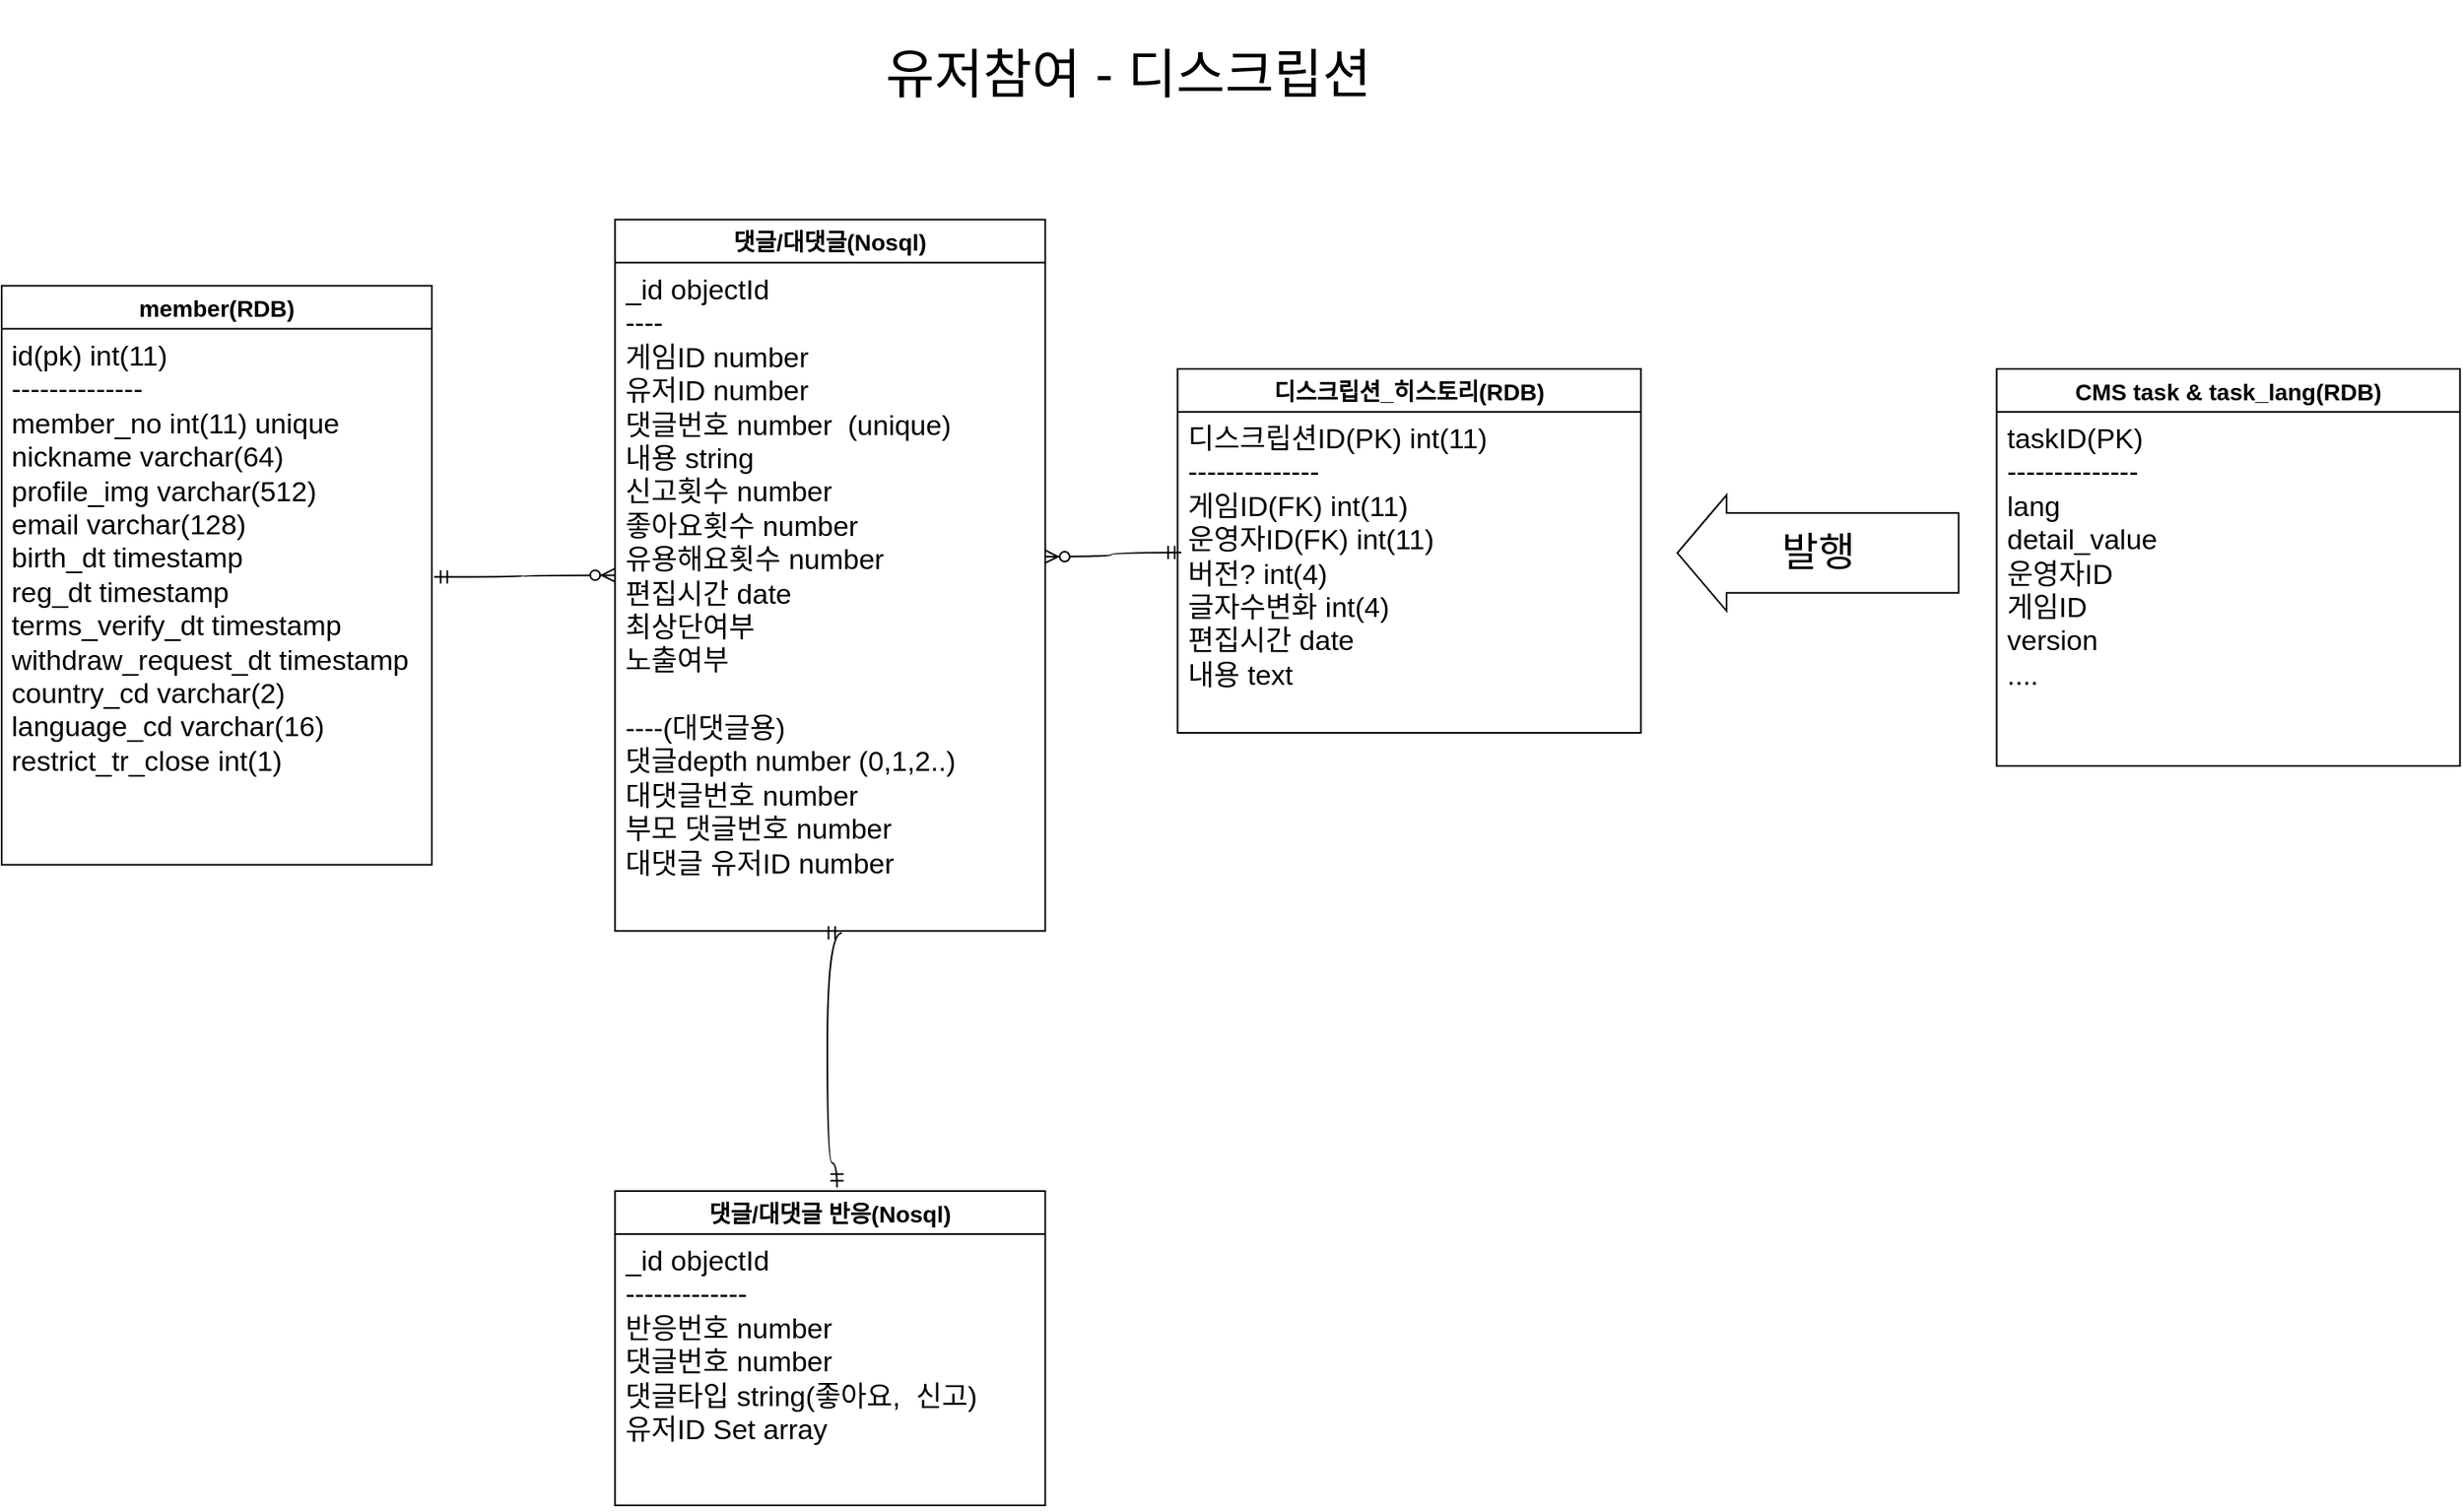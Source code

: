 <mxfile version="21.3.5" type="github">
  <diagram name="페이지-1" id="wMU4Spr5B8NG2VynbrcT">
    <mxGraphModel dx="6396" dy="-413" grid="1" gridSize="10" guides="1" tooltips="1" connect="1" arrows="1" fold="1" page="1" pageScale="1" pageWidth="827" pageHeight="1169" math="0" shadow="0">
      <root>
        <mxCell id="0" />
        <mxCell id="1" parent="0" />
        <mxCell id="kOj9zgRLDcuydEbsRaON-1" value="&lt;span style=&quot;font-size: 32px;&quot;&gt;유저참여 - 디스크립션&lt;/span&gt;" style="text;html=1;strokeColor=none;fillColor=none;align=center;verticalAlign=middle;whiteSpace=wrap;rounded=0;" vertex="1" parent="1">
          <mxGeometry x="-4424.31" y="1920" width="510" height="90" as="geometry" />
        </mxCell>
        <mxCell id="kOj9zgRLDcuydEbsRaON-2" value="댓글/대댓글(Nosql)" style="swimlane;fontStyle=1;childLayout=stackLayout;horizontal=1;startSize=26;horizontalStack=0;resizeParent=1;resizeParentMax=0;resizeLast=0;collapsible=1;marginBottom=0;align=center;fontSize=14;" vertex="1" parent="1">
          <mxGeometry x="-4479.31" y="2052.73" width="260" height="430" as="geometry" />
        </mxCell>
        <mxCell id="kOj9zgRLDcuydEbsRaON-3" value="&lt;div&gt;_id objectId&lt;/div&gt;&lt;div&gt;----&lt;/div&gt;&lt;div&gt;게임ID number&amp;nbsp;&lt;/div&gt;&lt;div&gt;유저ID number&amp;nbsp;&lt;/div&gt;&lt;div&gt;댓글번호 number&amp;nbsp;&amp;nbsp;(unique)&lt;/div&gt;&lt;div&gt;내용 string&lt;/div&gt;&lt;div&gt;신고횟수 number&lt;/div&gt;&lt;div&gt;좋아요횟수 number&lt;/div&gt;&lt;div&gt;유용해요횟수 number&lt;/div&gt;&lt;div&gt;편집시간 date&lt;/div&gt;&lt;div&gt;최상단여부&lt;/div&gt;&lt;div&gt;노출여부&lt;/div&gt;&lt;div&gt;&lt;br&gt;&lt;/div&gt;&lt;div&gt;----(대댓글용)&lt;/div&gt;&lt;div&gt;댓글depth number (0,1,2..)&lt;/div&gt;&lt;div&gt;대댓글번호 number&lt;/div&gt;&lt;div&gt;부모 댓글번호 number&lt;/div&gt;&lt;div&gt;대댓글 유저ID number&lt;/div&gt;" style="text;strokeColor=none;fillColor=none;spacingLeft=4;spacingRight=4;overflow=hidden;rotatable=0;points=[[0,0.5],[1,0.5]];portConstraint=eastwest;fontSize=17;whiteSpace=wrap;html=1;verticalAlign=top;spacingTop=0;horizontal=1;" vertex="1" parent="kOj9zgRLDcuydEbsRaON-2">
          <mxGeometry y="26" width="260" height="404" as="geometry" />
        </mxCell>
        <mxCell id="kOj9zgRLDcuydEbsRaON-4" value="디스크립션_히스토리(RDB)" style="swimlane;fontStyle=1;childLayout=stackLayout;horizontal=1;startSize=26;horizontalStack=0;resizeParent=1;resizeParentMax=0;resizeLast=0;collapsible=1;marginBottom=0;align=center;fontSize=14;" vertex="1" parent="1">
          <mxGeometry x="-4139.31" y="2143" width="280" height="220" as="geometry" />
        </mxCell>
        <mxCell id="kOj9zgRLDcuydEbsRaON-5" value="디스크립션ID(PK) int(11)&lt;br&gt;--------------&lt;br&gt;게임ID(FK) int(11)&lt;br&gt;운영자ID(FK) int(11)&lt;br&gt;버전? int(4)&lt;br style=&quot;border-color: var(--border-color);&quot;&gt;글자수변화 int(4)&lt;br&gt;편집시간 date&lt;br style=&quot;border-color: var(--border-color);&quot;&gt;내용 text" style="text;strokeColor=none;fillColor=none;spacingLeft=4;spacingRight=4;overflow=hidden;rotatable=0;points=[[0,0.5],[1,0.5]];portConstraint=eastwest;fontSize=17;whiteSpace=wrap;html=1;verticalAlign=top;spacingTop=0;horizontal=1;" vertex="1" parent="kOj9zgRLDcuydEbsRaON-4">
          <mxGeometry y="26" width="280" height="194" as="geometry" />
        </mxCell>
        <mxCell id="kOj9zgRLDcuydEbsRaON-6" value="" style="edgeStyle=orthogonalEdgeStyle;fontSize=12;html=1;endArrow=ERzeroToMany;startArrow=ERmandOne;rounded=0;exitX=1.005;exitY=0.463;exitDx=0;exitDy=0;exitPerimeter=0;curved=1;" edge="1" parent="1" source="kOj9zgRLDcuydEbsRaON-13" target="kOj9zgRLDcuydEbsRaON-2">
          <mxGeometry width="100" height="100" relative="1" as="geometry">
            <mxPoint x="-4357.21" y="2268.966" as="sourcePoint" />
            <mxPoint x="-4263.31" y="2379" as="targetPoint" />
          </mxGeometry>
        </mxCell>
        <mxCell id="kOj9zgRLDcuydEbsRaON-7" value="" style="edgeStyle=orthogonalEdgeStyle;fontSize=12;html=1;endArrow=ERzeroToMany;startArrow=ERmandOne;rounded=0;exitX=0.008;exitY=0.438;exitDx=0;exitDy=0;exitPerimeter=0;curved=1;entryX=0.999;entryY=0.44;entryDx=0;entryDy=0;entryPerimeter=0;" edge="1" parent="1" source="kOj9zgRLDcuydEbsRaON-5" target="kOj9zgRLDcuydEbsRaON-3">
          <mxGeometry width="100" height="100" relative="1" as="geometry">
            <mxPoint x="-4347.31" y="2249" as="sourcePoint" />
            <mxPoint x="-4349.31" y="2420" as="targetPoint" />
          </mxGeometry>
        </mxCell>
        <mxCell id="kOj9zgRLDcuydEbsRaON-8" value="" style="edgeStyle=orthogonalEdgeStyle;fontSize=12;html=1;endArrow=ERmandOne;startArrow=ERmandOne;rounded=0;exitX=0.516;exitY=-0.012;exitDx=0;exitDy=0;entryX=0.527;entryY=1.003;entryDx=0;entryDy=0;entryPerimeter=0;curved=1;exitPerimeter=0;" edge="1" parent="1" source="kOj9zgRLDcuydEbsRaON-14" target="kOj9zgRLDcuydEbsRaON-3">
          <mxGeometry width="100" height="100" relative="1" as="geometry">
            <mxPoint x="-4346.81" y="2600" as="sourcePoint" />
            <mxPoint x="-4354.31" y="2645" as="targetPoint" />
            <Array as="points">
              <mxPoint x="-4345" y="2623" />
              <mxPoint x="-4351" y="2623" />
              <mxPoint x="-4351" y="2484" />
            </Array>
          </mxGeometry>
        </mxCell>
        <mxCell id="kOj9zgRLDcuydEbsRaON-9" value="CMS task &amp; task_lang(RDB)" style="swimlane;fontStyle=1;childLayout=stackLayout;horizontal=1;startSize=26;horizontalStack=0;resizeParent=1;resizeParentMax=0;resizeLast=0;collapsible=1;marginBottom=0;align=center;fontSize=14;" vertex="1" parent="1">
          <mxGeometry x="-3644.31" y="2143" width="280" height="240" as="geometry" />
        </mxCell>
        <mxCell id="kOj9zgRLDcuydEbsRaON-10" value="taskID(PK)&lt;br&gt;--------------&lt;br&gt;lang&lt;br&gt;detail_value&lt;br&gt;운영자ID&lt;br&gt;게임ID&lt;br&gt;version&lt;br&gt;...." style="text;strokeColor=none;fillColor=none;spacingLeft=4;spacingRight=4;overflow=hidden;rotatable=0;points=[[0,0.5],[1,0.5]];portConstraint=eastwest;fontSize=17;whiteSpace=wrap;html=1;verticalAlign=top;spacingTop=0;horizontal=1;" vertex="1" parent="kOj9zgRLDcuydEbsRaON-9">
          <mxGeometry y="26" width="280" height="214" as="geometry" />
        </mxCell>
        <mxCell id="kOj9zgRLDcuydEbsRaON-11" value="&lt;font style=&quot;font-size: 24px;&quot;&gt;발행&lt;/font&gt;" style="shape=singleArrow;whiteSpace=wrap;html=1;arrowWidth=0.689;arrowSize=0.175;direction=west;" vertex="1" parent="1">
          <mxGeometry x="-3837.31" y="2219.27" width="170" height="70" as="geometry" />
        </mxCell>
        <mxCell id="kOj9zgRLDcuydEbsRaON-12" value="member(RDB)" style="swimlane;fontStyle=1;childLayout=stackLayout;horizontal=1;startSize=26;horizontalStack=0;resizeParent=1;resizeParentMax=0;resizeLast=0;collapsible=1;marginBottom=0;align=center;fontSize=14;" vertex="1" parent="1">
          <mxGeometry x="-4850" y="2092.73" width="260" height="350" as="geometry" />
        </mxCell>
        <mxCell id="kOj9zgRLDcuydEbsRaON-13" value="id(pk) int(11)&lt;br&gt;--------------&lt;br style=&quot;font-size: 17px;&quot;&gt;member_no int(11) unique&lt;br style=&quot;font-size: 17px;&quot;&gt;nickname varchar(64)&lt;br&gt;profile_img varchar(512)&lt;br&gt;email varchar(128)&lt;br&gt;birth_dt timestamp&lt;br&gt;reg_dt timestamp&lt;br&gt;terms_verify_dt timestamp&lt;br&gt;withdraw_request_dt timestamp&lt;br&gt;country_cd varchar(2)&lt;br&gt;language_cd varchar(16)&lt;br&gt;restrict_tr_close int(1)&lt;br&gt;" style="text;strokeColor=none;fillColor=none;spacingLeft=4;spacingRight=4;overflow=hidden;rotatable=0;points=[[0,0.5],[1,0.5]];portConstraint=eastwest;fontSize=17;whiteSpace=wrap;html=1;verticalAlign=top;spacingTop=0;horizontal=1;" vertex="1" parent="kOj9zgRLDcuydEbsRaON-12">
          <mxGeometry y="26" width="260" height="324" as="geometry" />
        </mxCell>
        <mxCell id="kOj9zgRLDcuydEbsRaON-14" value="댓글/대댓글 반응(Nosql)" style="swimlane;fontStyle=1;childLayout=stackLayout;horizontal=1;startSize=26;horizontalStack=0;resizeParent=1;resizeParentMax=0;resizeLast=0;collapsible=1;marginBottom=0;align=center;fontSize=14;" vertex="1" parent="1">
          <mxGeometry x="-4479.31" y="2640" width="260" height="190" as="geometry" />
        </mxCell>
        <mxCell id="kOj9zgRLDcuydEbsRaON-15" value="&lt;div&gt;_id objectId&lt;/div&gt;&lt;div&gt;-------------&lt;/div&gt;&lt;div&gt;반응번호 number&lt;/div&gt;&lt;div&gt;댓글번호 number&lt;/div&gt;&lt;div&gt;댓글타입 string(좋아요,&amp;nbsp; 신고)&lt;/div&gt;&lt;div&gt;유저ID Set array&lt;/div&gt;" style="text;strokeColor=none;fillColor=none;spacingLeft=4;spacingRight=4;overflow=hidden;rotatable=0;points=[[0,0.5],[1,0.5]];portConstraint=eastwest;fontSize=17;whiteSpace=wrap;html=1;verticalAlign=top;spacingTop=0;horizontal=1;" vertex="1" parent="kOj9zgRLDcuydEbsRaON-14">
          <mxGeometry y="26" width="260" height="164" as="geometry" />
        </mxCell>
      </root>
    </mxGraphModel>
  </diagram>
</mxfile>
